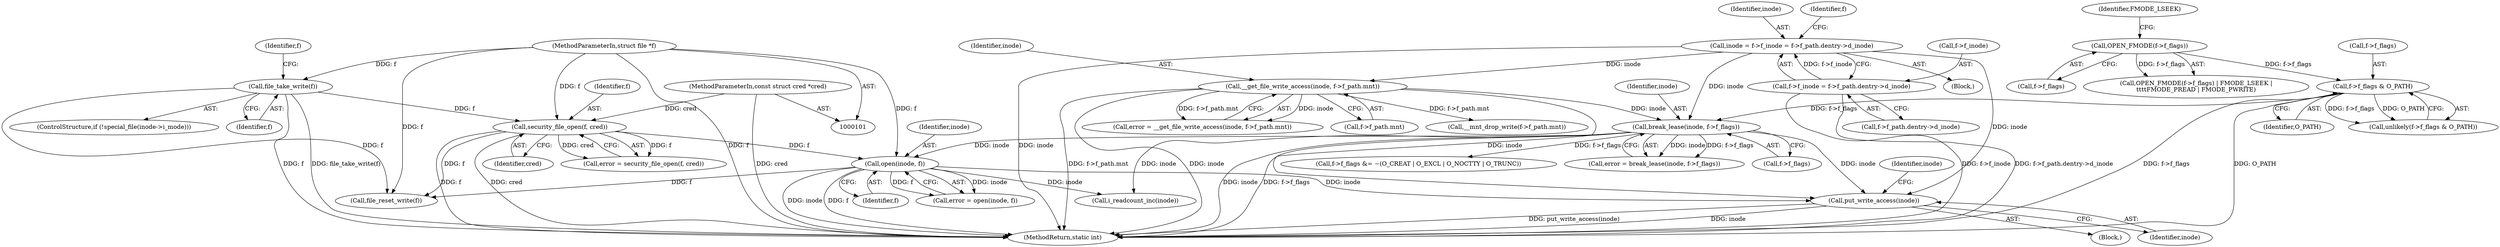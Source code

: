 digraph "0_linux_eee5cc2702929fd41cce28058dc6d6717f723f87_9@API" {
"1000313" [label="(Call,put_write_access(inode))"];
"1000234" [label="(Call,break_lease(inode, f->f_flags))"];
"1000140" [label="(Call,inode = f->f_inode = f->f_path.dentry->d_inode)"];
"1000142" [label="(Call,f->f_inode = f->f_path.dentry->d_inode)"];
"1000162" [label="(Call,__get_file_write_access(inode, f->f_path.mnt))"];
"1000125" [label="(Call,f->f_flags & O_PATH)"];
"1000114" [label="(Call,OPEN_FMODE(f->f_flags))"];
"1000257" [label="(Call,open(inode, f))"];
"1000226" [label="(Call,security_file_open(f, cred))"];
"1000178" [label="(Call,file_take_write(f))"];
"1000102" [label="(MethodParameterIn,struct file *f)"];
"1000104" [label="(MethodParameterIn,const struct cred *cred)"];
"1000140" [label="(Call,inode = f->f_inode = f->f_path.dentry->d_inode)"];
"1000273" [label="(Call,i_readcount_inc(inode))"];
"1000146" [label="(Call,f->f_path.dentry->d_inode)"];
"1000275" [label="(Call,f->f_flags &= ~(O_CREAT | O_EXCL | O_NOCTTY | O_TRUNC))"];
"1000164" [label="(Call,f->f_path.mnt)"];
"1000357" [label="(MethodReturn,static int)"];
"1000232" [label="(Call,error = break_lease(inode, f->f_flags))"];
"1000113" [label="(Call,OPEN_FMODE(f->f_flags) | FMODE_LSEEK |\n\t\t\t\tFMODE_PREAD | FMODE_PWRITE)"];
"1000235" [label="(Identifier,inode)"];
"1000114" [label="(Call,OPEN_FMODE(f->f_flags))"];
"1000227" [label="(Identifier,f)"];
"1000179" [label="(Identifier,f)"];
"1000126" [label="(Call,f->f_flags)"];
"1000324" [label="(Call,__mnt_drop_write(f->f_path.mnt))"];
"1000314" [label="(Identifier,inode)"];
"1000322" [label="(Call,file_reset_write(f))"];
"1000125" [label="(Call,f->f_flags & O_PATH)"];
"1000160" [label="(Call,error = __get_file_write_access(inode, f->f_path.mnt))"];
"1000313" [label="(Call,put_write_access(inode))"];
"1000224" [label="(Call,error = security_file_open(f, cred))"];
"1000226" [label="(Call,security_file_open(f, cred))"];
"1000178" [label="(Call,file_take_write(f))"];
"1000236" [label="(Call,f->f_flags)"];
"1000115" [label="(Call,f->f_flags)"];
"1000129" [label="(Identifier,O_PATH)"];
"1000162" [label="(Call,__get_file_write_access(inode, f->f_path.mnt))"];
"1000312" [label="(Block,)"];
"1000143" [label="(Call,f->f_inode)"];
"1000142" [label="(Call,f->f_inode = f->f_path.dentry->d_inode)"];
"1000105" [label="(Block,)"];
"1000102" [label="(MethodParameterIn,struct file *f)"];
"1000104" [label="(MethodParameterIn,const struct cred *cred)"];
"1000228" [label="(Identifier,cred)"];
"1000156" [label="(Identifier,f)"];
"1000259" [label="(Identifier,f)"];
"1000234" [label="(Call,break_lease(inode, f->f_flags))"];
"1000258" [label="(Identifier,inode)"];
"1000141" [label="(Identifier,inode)"];
"1000124" [label="(Call,unlikely(f->f_flags & O_PATH))"];
"1000255" [label="(Call,error = open(inode, f))"];
"1000182" [label="(Identifier,f)"];
"1000319" [label="(Identifier,inode)"];
"1000257" [label="(Call,open(inode, f))"];
"1000119" [label="(Identifier,FMODE_LSEEK)"];
"1000172" [label="(ControlStructure,if (!special_file(inode->i_mode)))"];
"1000163" [label="(Identifier,inode)"];
"1000313" -> "1000312"  [label="AST: "];
"1000313" -> "1000314"  [label="CFG: "];
"1000314" -> "1000313"  [label="AST: "];
"1000319" -> "1000313"  [label="CFG: "];
"1000313" -> "1000357"  [label="DDG: put_write_access(inode)"];
"1000313" -> "1000357"  [label="DDG: inode"];
"1000234" -> "1000313"  [label="DDG: inode"];
"1000140" -> "1000313"  [label="DDG: inode"];
"1000257" -> "1000313"  [label="DDG: inode"];
"1000162" -> "1000313"  [label="DDG: inode"];
"1000234" -> "1000232"  [label="AST: "];
"1000234" -> "1000236"  [label="CFG: "];
"1000235" -> "1000234"  [label="AST: "];
"1000236" -> "1000234"  [label="AST: "];
"1000232" -> "1000234"  [label="CFG: "];
"1000234" -> "1000357"  [label="DDG: f->f_flags"];
"1000234" -> "1000357"  [label="DDG: inode"];
"1000234" -> "1000232"  [label="DDG: inode"];
"1000234" -> "1000232"  [label="DDG: f->f_flags"];
"1000140" -> "1000234"  [label="DDG: inode"];
"1000162" -> "1000234"  [label="DDG: inode"];
"1000125" -> "1000234"  [label="DDG: f->f_flags"];
"1000234" -> "1000257"  [label="DDG: inode"];
"1000234" -> "1000273"  [label="DDG: inode"];
"1000234" -> "1000275"  [label="DDG: f->f_flags"];
"1000140" -> "1000105"  [label="AST: "];
"1000140" -> "1000142"  [label="CFG: "];
"1000141" -> "1000140"  [label="AST: "];
"1000142" -> "1000140"  [label="AST: "];
"1000156" -> "1000140"  [label="CFG: "];
"1000140" -> "1000357"  [label="DDG: inode"];
"1000142" -> "1000140"  [label="DDG: f->f_inode"];
"1000140" -> "1000162"  [label="DDG: inode"];
"1000142" -> "1000146"  [label="CFG: "];
"1000143" -> "1000142"  [label="AST: "];
"1000146" -> "1000142"  [label="AST: "];
"1000142" -> "1000357"  [label="DDG: f->f_inode"];
"1000142" -> "1000357"  [label="DDG: f->f_path.dentry->d_inode"];
"1000162" -> "1000160"  [label="AST: "];
"1000162" -> "1000164"  [label="CFG: "];
"1000163" -> "1000162"  [label="AST: "];
"1000164" -> "1000162"  [label="AST: "];
"1000160" -> "1000162"  [label="CFG: "];
"1000162" -> "1000357"  [label="DDG: f->f_path.mnt"];
"1000162" -> "1000357"  [label="DDG: inode"];
"1000162" -> "1000160"  [label="DDG: inode"];
"1000162" -> "1000160"  [label="DDG: f->f_path.mnt"];
"1000162" -> "1000324"  [label="DDG: f->f_path.mnt"];
"1000125" -> "1000124"  [label="AST: "];
"1000125" -> "1000129"  [label="CFG: "];
"1000126" -> "1000125"  [label="AST: "];
"1000129" -> "1000125"  [label="AST: "];
"1000124" -> "1000125"  [label="CFG: "];
"1000125" -> "1000357"  [label="DDG: f->f_flags"];
"1000125" -> "1000357"  [label="DDG: O_PATH"];
"1000125" -> "1000124"  [label="DDG: f->f_flags"];
"1000125" -> "1000124"  [label="DDG: O_PATH"];
"1000114" -> "1000125"  [label="DDG: f->f_flags"];
"1000114" -> "1000113"  [label="AST: "];
"1000114" -> "1000115"  [label="CFG: "];
"1000115" -> "1000114"  [label="AST: "];
"1000119" -> "1000114"  [label="CFG: "];
"1000114" -> "1000113"  [label="DDG: f->f_flags"];
"1000257" -> "1000255"  [label="AST: "];
"1000257" -> "1000259"  [label="CFG: "];
"1000258" -> "1000257"  [label="AST: "];
"1000259" -> "1000257"  [label="AST: "];
"1000255" -> "1000257"  [label="CFG: "];
"1000257" -> "1000357"  [label="DDG: f"];
"1000257" -> "1000357"  [label="DDG: inode"];
"1000257" -> "1000255"  [label="DDG: inode"];
"1000257" -> "1000255"  [label="DDG: f"];
"1000226" -> "1000257"  [label="DDG: f"];
"1000102" -> "1000257"  [label="DDG: f"];
"1000257" -> "1000273"  [label="DDG: inode"];
"1000257" -> "1000322"  [label="DDG: f"];
"1000226" -> "1000224"  [label="AST: "];
"1000226" -> "1000228"  [label="CFG: "];
"1000227" -> "1000226"  [label="AST: "];
"1000228" -> "1000226"  [label="AST: "];
"1000224" -> "1000226"  [label="CFG: "];
"1000226" -> "1000357"  [label="DDG: f"];
"1000226" -> "1000357"  [label="DDG: cred"];
"1000226" -> "1000224"  [label="DDG: f"];
"1000226" -> "1000224"  [label="DDG: cred"];
"1000178" -> "1000226"  [label="DDG: f"];
"1000102" -> "1000226"  [label="DDG: f"];
"1000104" -> "1000226"  [label="DDG: cred"];
"1000226" -> "1000322"  [label="DDG: f"];
"1000178" -> "1000172"  [label="AST: "];
"1000178" -> "1000179"  [label="CFG: "];
"1000179" -> "1000178"  [label="AST: "];
"1000182" -> "1000178"  [label="CFG: "];
"1000178" -> "1000357"  [label="DDG: file_take_write(f)"];
"1000178" -> "1000357"  [label="DDG: f"];
"1000102" -> "1000178"  [label="DDG: f"];
"1000178" -> "1000322"  [label="DDG: f"];
"1000102" -> "1000101"  [label="AST: "];
"1000102" -> "1000357"  [label="DDG: f"];
"1000102" -> "1000322"  [label="DDG: f"];
"1000104" -> "1000101"  [label="AST: "];
"1000104" -> "1000357"  [label="DDG: cred"];
}
